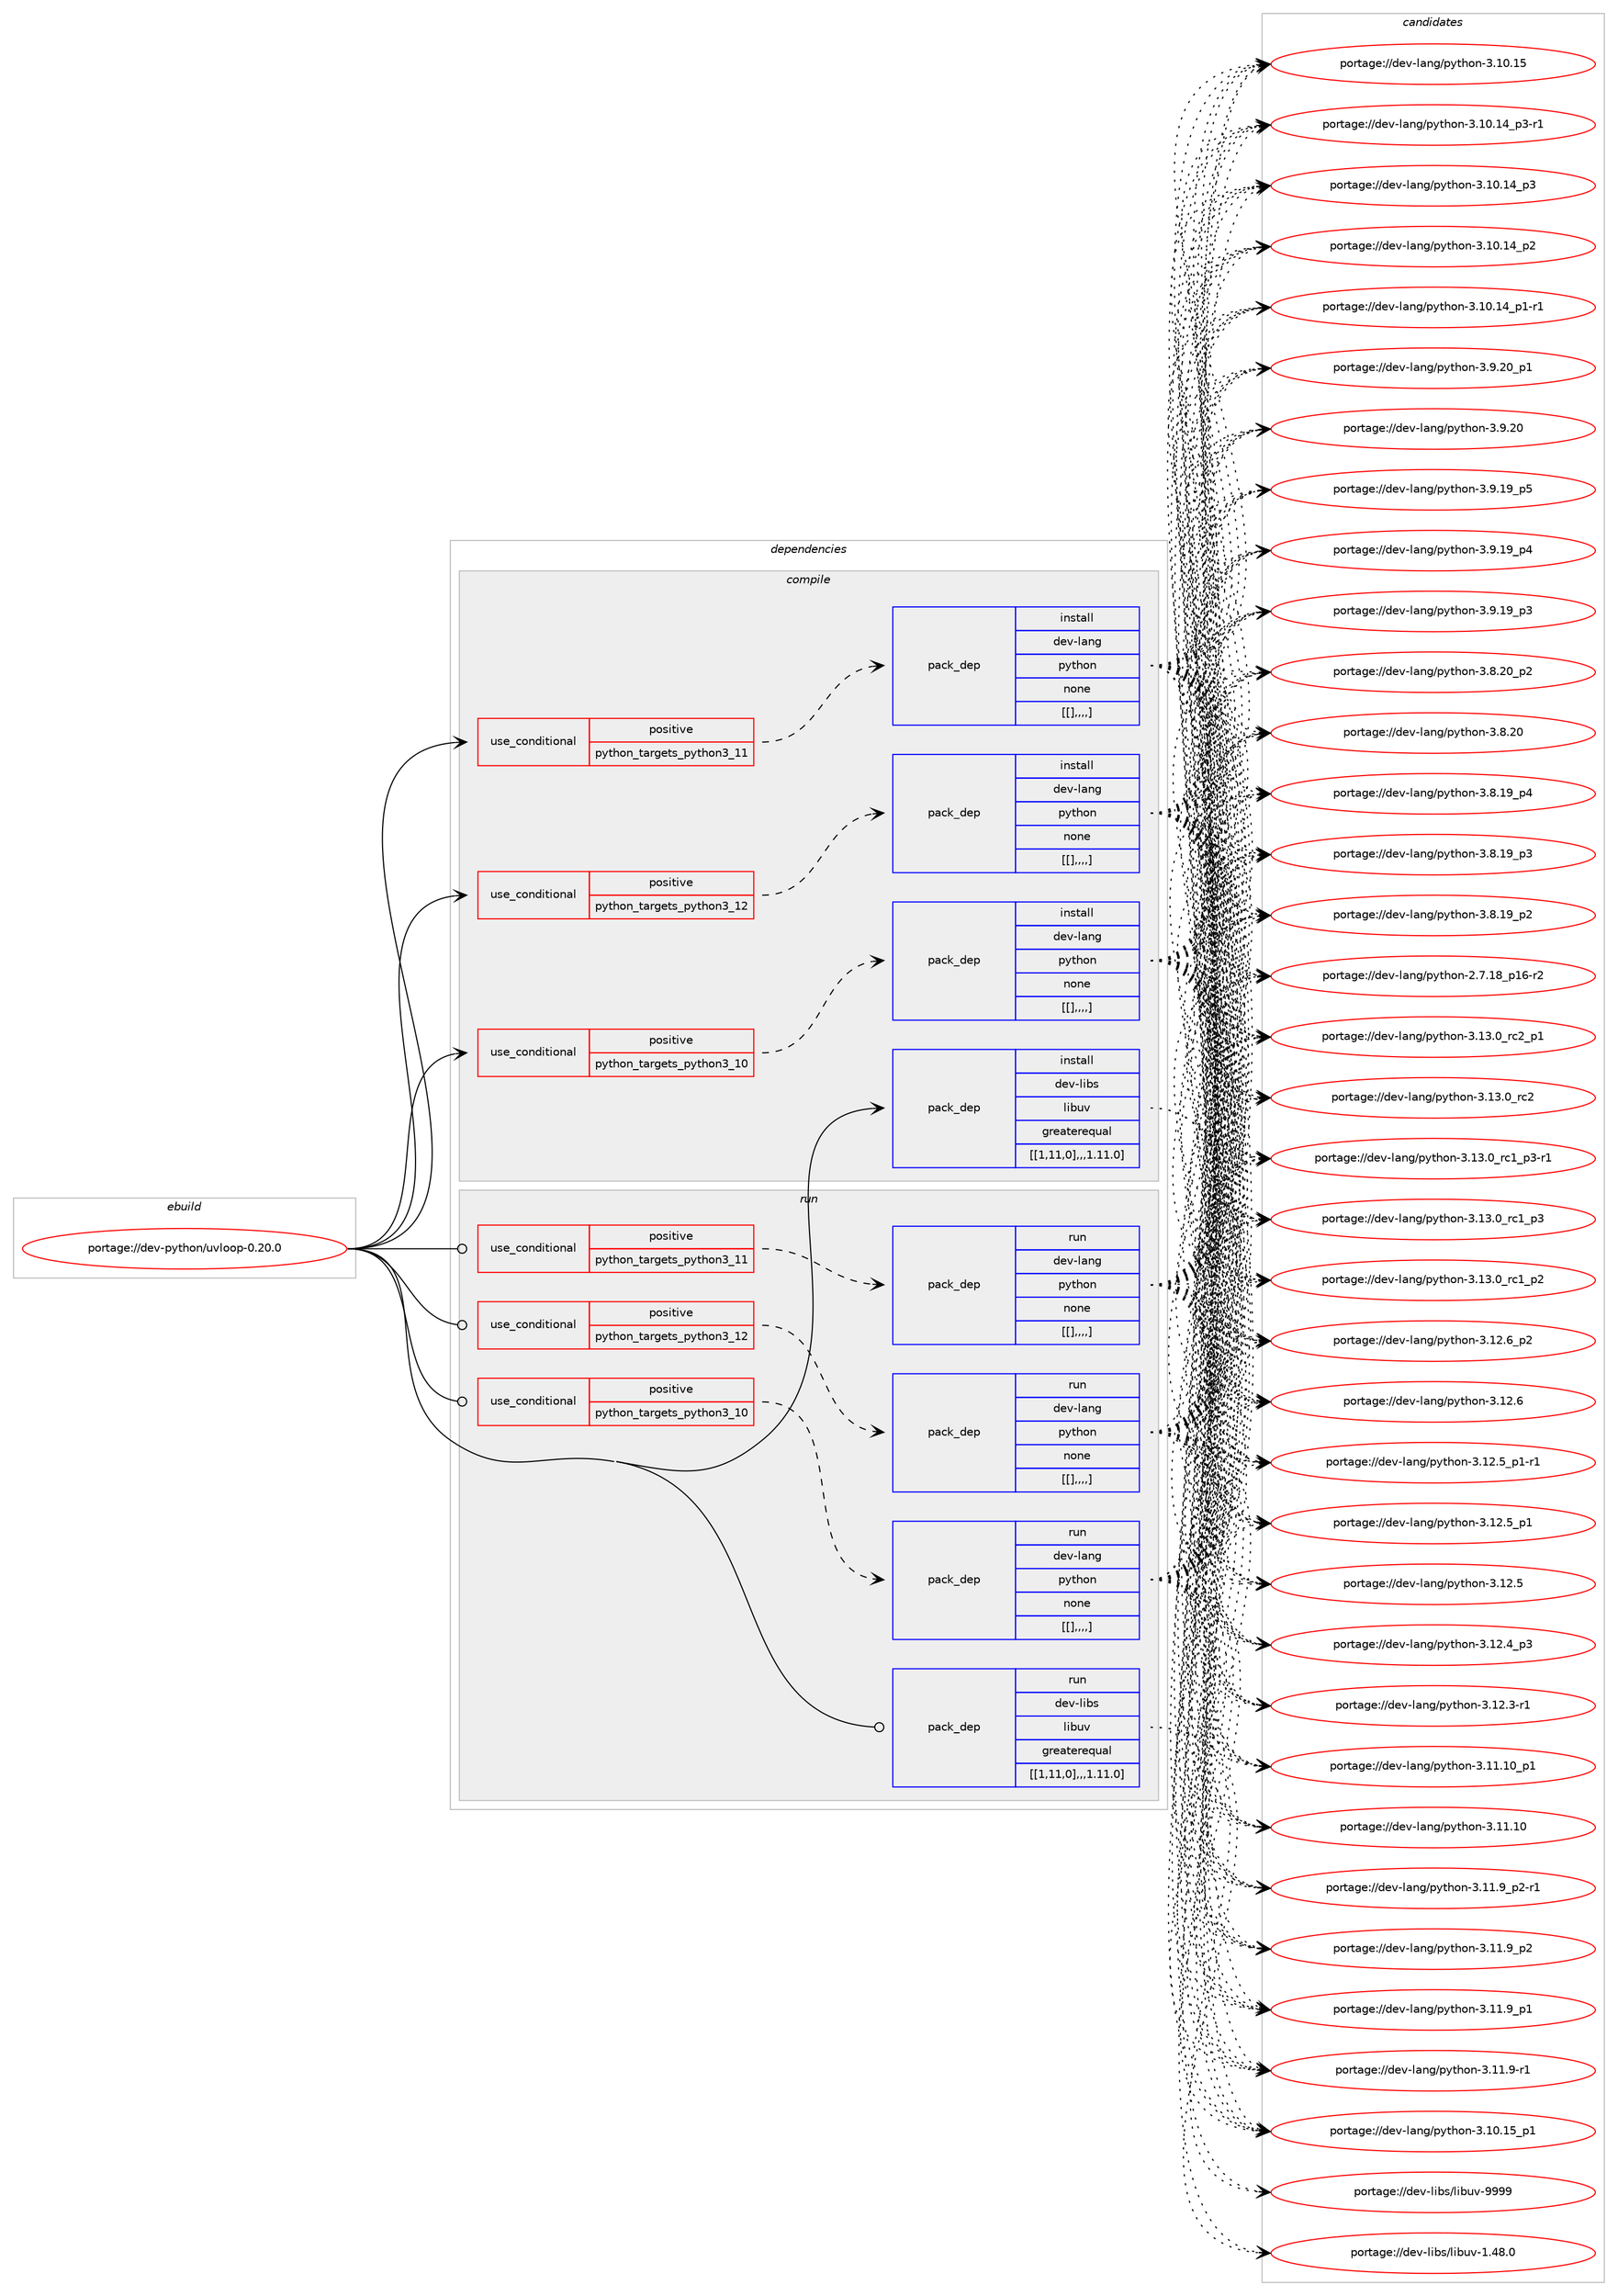 digraph prolog {

# *************
# Graph options
# *************

newrank=true;
concentrate=true;
compound=true;
graph [rankdir=LR,fontname=Helvetica,fontsize=10,ranksep=1.5];#, ranksep=2.5, nodesep=0.2];
edge  [arrowhead=vee];
node  [fontname=Helvetica,fontsize=10];

# **********
# The ebuild
# **********

subgraph cluster_leftcol {
color=gray;
label=<<i>ebuild</i>>;
id [label="portage://dev-python/uvloop-0.20.0", color=red, width=4, href="../dev-python/uvloop-0.20.0.svg"];
}

# ****************
# The dependencies
# ****************

subgraph cluster_midcol {
color=gray;
label=<<i>dependencies</i>>;
subgraph cluster_compile {
fillcolor="#eeeeee";
style=filled;
label=<<i>compile</i>>;
subgraph cond42727 {
dependency170288 [label=<<TABLE BORDER="0" CELLBORDER="1" CELLSPACING="0" CELLPADDING="4"><TR><TD ROWSPAN="3" CELLPADDING="10">use_conditional</TD></TR><TR><TD>positive</TD></TR><TR><TD>python_targets_python3_10</TD></TR></TABLE>>, shape=none, color=red];
subgraph pack126298 {
dependency170289 [label=<<TABLE BORDER="0" CELLBORDER="1" CELLSPACING="0" CELLPADDING="4" WIDTH="220"><TR><TD ROWSPAN="6" CELLPADDING="30">pack_dep</TD></TR><TR><TD WIDTH="110">install</TD></TR><TR><TD>dev-lang</TD></TR><TR><TD>python</TD></TR><TR><TD>none</TD></TR><TR><TD>[[],,,,]</TD></TR></TABLE>>, shape=none, color=blue];
}
dependency170288:e -> dependency170289:w [weight=20,style="dashed",arrowhead="vee"];
}
id:e -> dependency170288:w [weight=20,style="solid",arrowhead="vee"];
subgraph cond42728 {
dependency170290 [label=<<TABLE BORDER="0" CELLBORDER="1" CELLSPACING="0" CELLPADDING="4"><TR><TD ROWSPAN="3" CELLPADDING="10">use_conditional</TD></TR><TR><TD>positive</TD></TR><TR><TD>python_targets_python3_11</TD></TR></TABLE>>, shape=none, color=red];
subgraph pack126299 {
dependency170291 [label=<<TABLE BORDER="0" CELLBORDER="1" CELLSPACING="0" CELLPADDING="4" WIDTH="220"><TR><TD ROWSPAN="6" CELLPADDING="30">pack_dep</TD></TR><TR><TD WIDTH="110">install</TD></TR><TR><TD>dev-lang</TD></TR><TR><TD>python</TD></TR><TR><TD>none</TD></TR><TR><TD>[[],,,,]</TD></TR></TABLE>>, shape=none, color=blue];
}
dependency170290:e -> dependency170291:w [weight=20,style="dashed",arrowhead="vee"];
}
id:e -> dependency170290:w [weight=20,style="solid",arrowhead="vee"];
subgraph cond42729 {
dependency170292 [label=<<TABLE BORDER="0" CELLBORDER="1" CELLSPACING="0" CELLPADDING="4"><TR><TD ROWSPAN="3" CELLPADDING="10">use_conditional</TD></TR><TR><TD>positive</TD></TR><TR><TD>python_targets_python3_12</TD></TR></TABLE>>, shape=none, color=red];
subgraph pack126300 {
dependency170293 [label=<<TABLE BORDER="0" CELLBORDER="1" CELLSPACING="0" CELLPADDING="4" WIDTH="220"><TR><TD ROWSPAN="6" CELLPADDING="30">pack_dep</TD></TR><TR><TD WIDTH="110">install</TD></TR><TR><TD>dev-lang</TD></TR><TR><TD>python</TD></TR><TR><TD>none</TD></TR><TR><TD>[[],,,,]</TD></TR></TABLE>>, shape=none, color=blue];
}
dependency170292:e -> dependency170293:w [weight=20,style="dashed",arrowhead="vee"];
}
id:e -> dependency170292:w [weight=20,style="solid",arrowhead="vee"];
subgraph pack126301 {
dependency170294 [label=<<TABLE BORDER="0" CELLBORDER="1" CELLSPACING="0" CELLPADDING="4" WIDTH="220"><TR><TD ROWSPAN="6" CELLPADDING="30">pack_dep</TD></TR><TR><TD WIDTH="110">install</TD></TR><TR><TD>dev-libs</TD></TR><TR><TD>libuv</TD></TR><TR><TD>greaterequal</TD></TR><TR><TD>[[1,11,0],,,1.11.0]</TD></TR></TABLE>>, shape=none, color=blue];
}
id:e -> dependency170294:w [weight=20,style="solid",arrowhead="vee"];
}
subgraph cluster_compileandrun {
fillcolor="#eeeeee";
style=filled;
label=<<i>compile and run</i>>;
}
subgraph cluster_run {
fillcolor="#eeeeee";
style=filled;
label=<<i>run</i>>;
subgraph cond42730 {
dependency170295 [label=<<TABLE BORDER="0" CELLBORDER="1" CELLSPACING="0" CELLPADDING="4"><TR><TD ROWSPAN="3" CELLPADDING="10">use_conditional</TD></TR><TR><TD>positive</TD></TR><TR><TD>python_targets_python3_10</TD></TR></TABLE>>, shape=none, color=red];
subgraph pack126302 {
dependency170296 [label=<<TABLE BORDER="0" CELLBORDER="1" CELLSPACING="0" CELLPADDING="4" WIDTH="220"><TR><TD ROWSPAN="6" CELLPADDING="30">pack_dep</TD></TR><TR><TD WIDTH="110">run</TD></TR><TR><TD>dev-lang</TD></TR><TR><TD>python</TD></TR><TR><TD>none</TD></TR><TR><TD>[[],,,,]</TD></TR></TABLE>>, shape=none, color=blue];
}
dependency170295:e -> dependency170296:w [weight=20,style="dashed",arrowhead="vee"];
}
id:e -> dependency170295:w [weight=20,style="solid",arrowhead="odot"];
subgraph cond42731 {
dependency170297 [label=<<TABLE BORDER="0" CELLBORDER="1" CELLSPACING="0" CELLPADDING="4"><TR><TD ROWSPAN="3" CELLPADDING="10">use_conditional</TD></TR><TR><TD>positive</TD></TR><TR><TD>python_targets_python3_11</TD></TR></TABLE>>, shape=none, color=red];
subgraph pack126303 {
dependency170298 [label=<<TABLE BORDER="0" CELLBORDER="1" CELLSPACING="0" CELLPADDING="4" WIDTH="220"><TR><TD ROWSPAN="6" CELLPADDING="30">pack_dep</TD></TR><TR><TD WIDTH="110">run</TD></TR><TR><TD>dev-lang</TD></TR><TR><TD>python</TD></TR><TR><TD>none</TD></TR><TR><TD>[[],,,,]</TD></TR></TABLE>>, shape=none, color=blue];
}
dependency170297:e -> dependency170298:w [weight=20,style="dashed",arrowhead="vee"];
}
id:e -> dependency170297:w [weight=20,style="solid",arrowhead="odot"];
subgraph cond42732 {
dependency170299 [label=<<TABLE BORDER="0" CELLBORDER="1" CELLSPACING="0" CELLPADDING="4"><TR><TD ROWSPAN="3" CELLPADDING="10">use_conditional</TD></TR><TR><TD>positive</TD></TR><TR><TD>python_targets_python3_12</TD></TR></TABLE>>, shape=none, color=red];
subgraph pack126304 {
dependency170300 [label=<<TABLE BORDER="0" CELLBORDER="1" CELLSPACING="0" CELLPADDING="4" WIDTH="220"><TR><TD ROWSPAN="6" CELLPADDING="30">pack_dep</TD></TR><TR><TD WIDTH="110">run</TD></TR><TR><TD>dev-lang</TD></TR><TR><TD>python</TD></TR><TR><TD>none</TD></TR><TR><TD>[[],,,,]</TD></TR></TABLE>>, shape=none, color=blue];
}
dependency170299:e -> dependency170300:w [weight=20,style="dashed",arrowhead="vee"];
}
id:e -> dependency170299:w [weight=20,style="solid",arrowhead="odot"];
subgraph pack126305 {
dependency170301 [label=<<TABLE BORDER="0" CELLBORDER="1" CELLSPACING="0" CELLPADDING="4" WIDTH="220"><TR><TD ROWSPAN="6" CELLPADDING="30">pack_dep</TD></TR><TR><TD WIDTH="110">run</TD></TR><TR><TD>dev-libs</TD></TR><TR><TD>libuv</TD></TR><TR><TD>greaterequal</TD></TR><TR><TD>[[1,11,0],,,1.11.0]</TD></TR></TABLE>>, shape=none, color=blue];
}
id:e -> dependency170301:w [weight=20,style="solid",arrowhead="odot"];
}
}

# **************
# The candidates
# **************

subgraph cluster_choices {
rank=same;
color=gray;
label=<<i>candidates</i>>;

subgraph choice126298 {
color=black;
nodesep=1;
choice100101118451089711010347112121116104111110455146495146489511499509511249 [label="portage://dev-lang/python-3.13.0_rc2_p1", color=red, width=4,href="../dev-lang/python-3.13.0_rc2_p1.svg"];
choice10010111845108971101034711212111610411111045514649514648951149950 [label="portage://dev-lang/python-3.13.0_rc2", color=red, width=4,href="../dev-lang/python-3.13.0_rc2.svg"];
choice1001011184510897110103471121211161041111104551464951464895114994995112514511449 [label="portage://dev-lang/python-3.13.0_rc1_p3-r1", color=red, width=4,href="../dev-lang/python-3.13.0_rc1_p3-r1.svg"];
choice100101118451089711010347112121116104111110455146495146489511499499511251 [label="portage://dev-lang/python-3.13.0_rc1_p3", color=red, width=4,href="../dev-lang/python-3.13.0_rc1_p3.svg"];
choice100101118451089711010347112121116104111110455146495146489511499499511250 [label="portage://dev-lang/python-3.13.0_rc1_p2", color=red, width=4,href="../dev-lang/python-3.13.0_rc1_p2.svg"];
choice100101118451089711010347112121116104111110455146495046549511250 [label="portage://dev-lang/python-3.12.6_p2", color=red, width=4,href="../dev-lang/python-3.12.6_p2.svg"];
choice10010111845108971101034711212111610411111045514649504654 [label="portage://dev-lang/python-3.12.6", color=red, width=4,href="../dev-lang/python-3.12.6.svg"];
choice1001011184510897110103471121211161041111104551464950465395112494511449 [label="portage://dev-lang/python-3.12.5_p1-r1", color=red, width=4,href="../dev-lang/python-3.12.5_p1-r1.svg"];
choice100101118451089711010347112121116104111110455146495046539511249 [label="portage://dev-lang/python-3.12.5_p1", color=red, width=4,href="../dev-lang/python-3.12.5_p1.svg"];
choice10010111845108971101034711212111610411111045514649504653 [label="portage://dev-lang/python-3.12.5", color=red, width=4,href="../dev-lang/python-3.12.5.svg"];
choice100101118451089711010347112121116104111110455146495046529511251 [label="portage://dev-lang/python-3.12.4_p3", color=red, width=4,href="../dev-lang/python-3.12.4_p3.svg"];
choice100101118451089711010347112121116104111110455146495046514511449 [label="portage://dev-lang/python-3.12.3-r1", color=red, width=4,href="../dev-lang/python-3.12.3-r1.svg"];
choice10010111845108971101034711212111610411111045514649494649489511249 [label="portage://dev-lang/python-3.11.10_p1", color=red, width=4,href="../dev-lang/python-3.11.10_p1.svg"];
choice1001011184510897110103471121211161041111104551464949464948 [label="portage://dev-lang/python-3.11.10", color=red, width=4,href="../dev-lang/python-3.11.10.svg"];
choice1001011184510897110103471121211161041111104551464949465795112504511449 [label="portage://dev-lang/python-3.11.9_p2-r1", color=red, width=4,href="../dev-lang/python-3.11.9_p2-r1.svg"];
choice100101118451089711010347112121116104111110455146494946579511250 [label="portage://dev-lang/python-3.11.9_p2", color=red, width=4,href="../dev-lang/python-3.11.9_p2.svg"];
choice100101118451089711010347112121116104111110455146494946579511249 [label="portage://dev-lang/python-3.11.9_p1", color=red, width=4,href="../dev-lang/python-3.11.9_p1.svg"];
choice100101118451089711010347112121116104111110455146494946574511449 [label="portage://dev-lang/python-3.11.9-r1", color=red, width=4,href="../dev-lang/python-3.11.9-r1.svg"];
choice10010111845108971101034711212111610411111045514649484649539511249 [label="portage://dev-lang/python-3.10.15_p1", color=red, width=4,href="../dev-lang/python-3.10.15_p1.svg"];
choice1001011184510897110103471121211161041111104551464948464953 [label="portage://dev-lang/python-3.10.15", color=red, width=4,href="../dev-lang/python-3.10.15.svg"];
choice100101118451089711010347112121116104111110455146494846495295112514511449 [label="portage://dev-lang/python-3.10.14_p3-r1", color=red, width=4,href="../dev-lang/python-3.10.14_p3-r1.svg"];
choice10010111845108971101034711212111610411111045514649484649529511251 [label="portage://dev-lang/python-3.10.14_p3", color=red, width=4,href="../dev-lang/python-3.10.14_p3.svg"];
choice10010111845108971101034711212111610411111045514649484649529511250 [label="portage://dev-lang/python-3.10.14_p2", color=red, width=4,href="../dev-lang/python-3.10.14_p2.svg"];
choice100101118451089711010347112121116104111110455146494846495295112494511449 [label="portage://dev-lang/python-3.10.14_p1-r1", color=red, width=4,href="../dev-lang/python-3.10.14_p1-r1.svg"];
choice100101118451089711010347112121116104111110455146574650489511249 [label="portage://dev-lang/python-3.9.20_p1", color=red, width=4,href="../dev-lang/python-3.9.20_p1.svg"];
choice10010111845108971101034711212111610411111045514657465048 [label="portage://dev-lang/python-3.9.20", color=red, width=4,href="../dev-lang/python-3.9.20.svg"];
choice100101118451089711010347112121116104111110455146574649579511253 [label="portage://dev-lang/python-3.9.19_p5", color=red, width=4,href="../dev-lang/python-3.9.19_p5.svg"];
choice100101118451089711010347112121116104111110455146574649579511252 [label="portage://dev-lang/python-3.9.19_p4", color=red, width=4,href="../dev-lang/python-3.9.19_p4.svg"];
choice100101118451089711010347112121116104111110455146574649579511251 [label="portage://dev-lang/python-3.9.19_p3", color=red, width=4,href="../dev-lang/python-3.9.19_p3.svg"];
choice100101118451089711010347112121116104111110455146564650489511250 [label="portage://dev-lang/python-3.8.20_p2", color=red, width=4,href="../dev-lang/python-3.8.20_p2.svg"];
choice10010111845108971101034711212111610411111045514656465048 [label="portage://dev-lang/python-3.8.20", color=red, width=4,href="../dev-lang/python-3.8.20.svg"];
choice100101118451089711010347112121116104111110455146564649579511252 [label="portage://dev-lang/python-3.8.19_p4", color=red, width=4,href="../dev-lang/python-3.8.19_p4.svg"];
choice100101118451089711010347112121116104111110455146564649579511251 [label="portage://dev-lang/python-3.8.19_p3", color=red, width=4,href="../dev-lang/python-3.8.19_p3.svg"];
choice100101118451089711010347112121116104111110455146564649579511250 [label="portage://dev-lang/python-3.8.19_p2", color=red, width=4,href="../dev-lang/python-3.8.19_p2.svg"];
choice100101118451089711010347112121116104111110455046554649569511249544511450 [label="portage://dev-lang/python-2.7.18_p16-r2", color=red, width=4,href="../dev-lang/python-2.7.18_p16-r2.svg"];
dependency170289:e -> choice100101118451089711010347112121116104111110455146495146489511499509511249:w [style=dotted,weight="100"];
dependency170289:e -> choice10010111845108971101034711212111610411111045514649514648951149950:w [style=dotted,weight="100"];
dependency170289:e -> choice1001011184510897110103471121211161041111104551464951464895114994995112514511449:w [style=dotted,weight="100"];
dependency170289:e -> choice100101118451089711010347112121116104111110455146495146489511499499511251:w [style=dotted,weight="100"];
dependency170289:e -> choice100101118451089711010347112121116104111110455146495146489511499499511250:w [style=dotted,weight="100"];
dependency170289:e -> choice100101118451089711010347112121116104111110455146495046549511250:w [style=dotted,weight="100"];
dependency170289:e -> choice10010111845108971101034711212111610411111045514649504654:w [style=dotted,weight="100"];
dependency170289:e -> choice1001011184510897110103471121211161041111104551464950465395112494511449:w [style=dotted,weight="100"];
dependency170289:e -> choice100101118451089711010347112121116104111110455146495046539511249:w [style=dotted,weight="100"];
dependency170289:e -> choice10010111845108971101034711212111610411111045514649504653:w [style=dotted,weight="100"];
dependency170289:e -> choice100101118451089711010347112121116104111110455146495046529511251:w [style=dotted,weight="100"];
dependency170289:e -> choice100101118451089711010347112121116104111110455146495046514511449:w [style=dotted,weight="100"];
dependency170289:e -> choice10010111845108971101034711212111610411111045514649494649489511249:w [style=dotted,weight="100"];
dependency170289:e -> choice1001011184510897110103471121211161041111104551464949464948:w [style=dotted,weight="100"];
dependency170289:e -> choice1001011184510897110103471121211161041111104551464949465795112504511449:w [style=dotted,weight="100"];
dependency170289:e -> choice100101118451089711010347112121116104111110455146494946579511250:w [style=dotted,weight="100"];
dependency170289:e -> choice100101118451089711010347112121116104111110455146494946579511249:w [style=dotted,weight="100"];
dependency170289:e -> choice100101118451089711010347112121116104111110455146494946574511449:w [style=dotted,weight="100"];
dependency170289:e -> choice10010111845108971101034711212111610411111045514649484649539511249:w [style=dotted,weight="100"];
dependency170289:e -> choice1001011184510897110103471121211161041111104551464948464953:w [style=dotted,weight="100"];
dependency170289:e -> choice100101118451089711010347112121116104111110455146494846495295112514511449:w [style=dotted,weight="100"];
dependency170289:e -> choice10010111845108971101034711212111610411111045514649484649529511251:w [style=dotted,weight="100"];
dependency170289:e -> choice10010111845108971101034711212111610411111045514649484649529511250:w [style=dotted,weight="100"];
dependency170289:e -> choice100101118451089711010347112121116104111110455146494846495295112494511449:w [style=dotted,weight="100"];
dependency170289:e -> choice100101118451089711010347112121116104111110455146574650489511249:w [style=dotted,weight="100"];
dependency170289:e -> choice10010111845108971101034711212111610411111045514657465048:w [style=dotted,weight="100"];
dependency170289:e -> choice100101118451089711010347112121116104111110455146574649579511253:w [style=dotted,weight="100"];
dependency170289:e -> choice100101118451089711010347112121116104111110455146574649579511252:w [style=dotted,weight="100"];
dependency170289:e -> choice100101118451089711010347112121116104111110455146574649579511251:w [style=dotted,weight="100"];
dependency170289:e -> choice100101118451089711010347112121116104111110455146564650489511250:w [style=dotted,weight="100"];
dependency170289:e -> choice10010111845108971101034711212111610411111045514656465048:w [style=dotted,weight="100"];
dependency170289:e -> choice100101118451089711010347112121116104111110455146564649579511252:w [style=dotted,weight="100"];
dependency170289:e -> choice100101118451089711010347112121116104111110455146564649579511251:w [style=dotted,weight="100"];
dependency170289:e -> choice100101118451089711010347112121116104111110455146564649579511250:w [style=dotted,weight="100"];
dependency170289:e -> choice100101118451089711010347112121116104111110455046554649569511249544511450:w [style=dotted,weight="100"];
}
subgraph choice126299 {
color=black;
nodesep=1;
choice100101118451089711010347112121116104111110455146495146489511499509511249 [label="portage://dev-lang/python-3.13.0_rc2_p1", color=red, width=4,href="../dev-lang/python-3.13.0_rc2_p1.svg"];
choice10010111845108971101034711212111610411111045514649514648951149950 [label="portage://dev-lang/python-3.13.0_rc2", color=red, width=4,href="../dev-lang/python-3.13.0_rc2.svg"];
choice1001011184510897110103471121211161041111104551464951464895114994995112514511449 [label="portage://dev-lang/python-3.13.0_rc1_p3-r1", color=red, width=4,href="../dev-lang/python-3.13.0_rc1_p3-r1.svg"];
choice100101118451089711010347112121116104111110455146495146489511499499511251 [label="portage://dev-lang/python-3.13.0_rc1_p3", color=red, width=4,href="../dev-lang/python-3.13.0_rc1_p3.svg"];
choice100101118451089711010347112121116104111110455146495146489511499499511250 [label="portage://dev-lang/python-3.13.0_rc1_p2", color=red, width=4,href="../dev-lang/python-3.13.0_rc1_p2.svg"];
choice100101118451089711010347112121116104111110455146495046549511250 [label="portage://dev-lang/python-3.12.6_p2", color=red, width=4,href="../dev-lang/python-3.12.6_p2.svg"];
choice10010111845108971101034711212111610411111045514649504654 [label="portage://dev-lang/python-3.12.6", color=red, width=4,href="../dev-lang/python-3.12.6.svg"];
choice1001011184510897110103471121211161041111104551464950465395112494511449 [label="portage://dev-lang/python-3.12.5_p1-r1", color=red, width=4,href="../dev-lang/python-3.12.5_p1-r1.svg"];
choice100101118451089711010347112121116104111110455146495046539511249 [label="portage://dev-lang/python-3.12.5_p1", color=red, width=4,href="../dev-lang/python-3.12.5_p1.svg"];
choice10010111845108971101034711212111610411111045514649504653 [label="portage://dev-lang/python-3.12.5", color=red, width=4,href="../dev-lang/python-3.12.5.svg"];
choice100101118451089711010347112121116104111110455146495046529511251 [label="portage://dev-lang/python-3.12.4_p3", color=red, width=4,href="../dev-lang/python-3.12.4_p3.svg"];
choice100101118451089711010347112121116104111110455146495046514511449 [label="portage://dev-lang/python-3.12.3-r1", color=red, width=4,href="../dev-lang/python-3.12.3-r1.svg"];
choice10010111845108971101034711212111610411111045514649494649489511249 [label="portage://dev-lang/python-3.11.10_p1", color=red, width=4,href="../dev-lang/python-3.11.10_p1.svg"];
choice1001011184510897110103471121211161041111104551464949464948 [label="portage://dev-lang/python-3.11.10", color=red, width=4,href="../dev-lang/python-3.11.10.svg"];
choice1001011184510897110103471121211161041111104551464949465795112504511449 [label="portage://dev-lang/python-3.11.9_p2-r1", color=red, width=4,href="../dev-lang/python-3.11.9_p2-r1.svg"];
choice100101118451089711010347112121116104111110455146494946579511250 [label="portage://dev-lang/python-3.11.9_p2", color=red, width=4,href="../dev-lang/python-3.11.9_p2.svg"];
choice100101118451089711010347112121116104111110455146494946579511249 [label="portage://dev-lang/python-3.11.9_p1", color=red, width=4,href="../dev-lang/python-3.11.9_p1.svg"];
choice100101118451089711010347112121116104111110455146494946574511449 [label="portage://dev-lang/python-3.11.9-r1", color=red, width=4,href="../dev-lang/python-3.11.9-r1.svg"];
choice10010111845108971101034711212111610411111045514649484649539511249 [label="portage://dev-lang/python-3.10.15_p1", color=red, width=4,href="../dev-lang/python-3.10.15_p1.svg"];
choice1001011184510897110103471121211161041111104551464948464953 [label="portage://dev-lang/python-3.10.15", color=red, width=4,href="../dev-lang/python-3.10.15.svg"];
choice100101118451089711010347112121116104111110455146494846495295112514511449 [label="portage://dev-lang/python-3.10.14_p3-r1", color=red, width=4,href="../dev-lang/python-3.10.14_p3-r1.svg"];
choice10010111845108971101034711212111610411111045514649484649529511251 [label="portage://dev-lang/python-3.10.14_p3", color=red, width=4,href="../dev-lang/python-3.10.14_p3.svg"];
choice10010111845108971101034711212111610411111045514649484649529511250 [label="portage://dev-lang/python-3.10.14_p2", color=red, width=4,href="../dev-lang/python-3.10.14_p2.svg"];
choice100101118451089711010347112121116104111110455146494846495295112494511449 [label="portage://dev-lang/python-3.10.14_p1-r1", color=red, width=4,href="../dev-lang/python-3.10.14_p1-r1.svg"];
choice100101118451089711010347112121116104111110455146574650489511249 [label="portage://dev-lang/python-3.9.20_p1", color=red, width=4,href="../dev-lang/python-3.9.20_p1.svg"];
choice10010111845108971101034711212111610411111045514657465048 [label="portage://dev-lang/python-3.9.20", color=red, width=4,href="../dev-lang/python-3.9.20.svg"];
choice100101118451089711010347112121116104111110455146574649579511253 [label="portage://dev-lang/python-3.9.19_p5", color=red, width=4,href="../dev-lang/python-3.9.19_p5.svg"];
choice100101118451089711010347112121116104111110455146574649579511252 [label="portage://dev-lang/python-3.9.19_p4", color=red, width=4,href="../dev-lang/python-3.9.19_p4.svg"];
choice100101118451089711010347112121116104111110455146574649579511251 [label="portage://dev-lang/python-3.9.19_p3", color=red, width=4,href="../dev-lang/python-3.9.19_p3.svg"];
choice100101118451089711010347112121116104111110455146564650489511250 [label="portage://dev-lang/python-3.8.20_p2", color=red, width=4,href="../dev-lang/python-3.8.20_p2.svg"];
choice10010111845108971101034711212111610411111045514656465048 [label="portage://dev-lang/python-3.8.20", color=red, width=4,href="../dev-lang/python-3.8.20.svg"];
choice100101118451089711010347112121116104111110455146564649579511252 [label="portage://dev-lang/python-3.8.19_p4", color=red, width=4,href="../dev-lang/python-3.8.19_p4.svg"];
choice100101118451089711010347112121116104111110455146564649579511251 [label="portage://dev-lang/python-3.8.19_p3", color=red, width=4,href="../dev-lang/python-3.8.19_p3.svg"];
choice100101118451089711010347112121116104111110455146564649579511250 [label="portage://dev-lang/python-3.8.19_p2", color=red, width=4,href="../dev-lang/python-3.8.19_p2.svg"];
choice100101118451089711010347112121116104111110455046554649569511249544511450 [label="portage://dev-lang/python-2.7.18_p16-r2", color=red, width=4,href="../dev-lang/python-2.7.18_p16-r2.svg"];
dependency170291:e -> choice100101118451089711010347112121116104111110455146495146489511499509511249:w [style=dotted,weight="100"];
dependency170291:e -> choice10010111845108971101034711212111610411111045514649514648951149950:w [style=dotted,weight="100"];
dependency170291:e -> choice1001011184510897110103471121211161041111104551464951464895114994995112514511449:w [style=dotted,weight="100"];
dependency170291:e -> choice100101118451089711010347112121116104111110455146495146489511499499511251:w [style=dotted,weight="100"];
dependency170291:e -> choice100101118451089711010347112121116104111110455146495146489511499499511250:w [style=dotted,weight="100"];
dependency170291:e -> choice100101118451089711010347112121116104111110455146495046549511250:w [style=dotted,weight="100"];
dependency170291:e -> choice10010111845108971101034711212111610411111045514649504654:w [style=dotted,weight="100"];
dependency170291:e -> choice1001011184510897110103471121211161041111104551464950465395112494511449:w [style=dotted,weight="100"];
dependency170291:e -> choice100101118451089711010347112121116104111110455146495046539511249:w [style=dotted,weight="100"];
dependency170291:e -> choice10010111845108971101034711212111610411111045514649504653:w [style=dotted,weight="100"];
dependency170291:e -> choice100101118451089711010347112121116104111110455146495046529511251:w [style=dotted,weight="100"];
dependency170291:e -> choice100101118451089711010347112121116104111110455146495046514511449:w [style=dotted,weight="100"];
dependency170291:e -> choice10010111845108971101034711212111610411111045514649494649489511249:w [style=dotted,weight="100"];
dependency170291:e -> choice1001011184510897110103471121211161041111104551464949464948:w [style=dotted,weight="100"];
dependency170291:e -> choice1001011184510897110103471121211161041111104551464949465795112504511449:w [style=dotted,weight="100"];
dependency170291:e -> choice100101118451089711010347112121116104111110455146494946579511250:w [style=dotted,weight="100"];
dependency170291:e -> choice100101118451089711010347112121116104111110455146494946579511249:w [style=dotted,weight="100"];
dependency170291:e -> choice100101118451089711010347112121116104111110455146494946574511449:w [style=dotted,weight="100"];
dependency170291:e -> choice10010111845108971101034711212111610411111045514649484649539511249:w [style=dotted,weight="100"];
dependency170291:e -> choice1001011184510897110103471121211161041111104551464948464953:w [style=dotted,weight="100"];
dependency170291:e -> choice100101118451089711010347112121116104111110455146494846495295112514511449:w [style=dotted,weight="100"];
dependency170291:e -> choice10010111845108971101034711212111610411111045514649484649529511251:w [style=dotted,weight="100"];
dependency170291:e -> choice10010111845108971101034711212111610411111045514649484649529511250:w [style=dotted,weight="100"];
dependency170291:e -> choice100101118451089711010347112121116104111110455146494846495295112494511449:w [style=dotted,weight="100"];
dependency170291:e -> choice100101118451089711010347112121116104111110455146574650489511249:w [style=dotted,weight="100"];
dependency170291:e -> choice10010111845108971101034711212111610411111045514657465048:w [style=dotted,weight="100"];
dependency170291:e -> choice100101118451089711010347112121116104111110455146574649579511253:w [style=dotted,weight="100"];
dependency170291:e -> choice100101118451089711010347112121116104111110455146574649579511252:w [style=dotted,weight="100"];
dependency170291:e -> choice100101118451089711010347112121116104111110455146574649579511251:w [style=dotted,weight="100"];
dependency170291:e -> choice100101118451089711010347112121116104111110455146564650489511250:w [style=dotted,weight="100"];
dependency170291:e -> choice10010111845108971101034711212111610411111045514656465048:w [style=dotted,weight="100"];
dependency170291:e -> choice100101118451089711010347112121116104111110455146564649579511252:w [style=dotted,weight="100"];
dependency170291:e -> choice100101118451089711010347112121116104111110455146564649579511251:w [style=dotted,weight="100"];
dependency170291:e -> choice100101118451089711010347112121116104111110455146564649579511250:w [style=dotted,weight="100"];
dependency170291:e -> choice100101118451089711010347112121116104111110455046554649569511249544511450:w [style=dotted,weight="100"];
}
subgraph choice126300 {
color=black;
nodesep=1;
choice100101118451089711010347112121116104111110455146495146489511499509511249 [label="portage://dev-lang/python-3.13.0_rc2_p1", color=red, width=4,href="../dev-lang/python-3.13.0_rc2_p1.svg"];
choice10010111845108971101034711212111610411111045514649514648951149950 [label="portage://dev-lang/python-3.13.0_rc2", color=red, width=4,href="../dev-lang/python-3.13.0_rc2.svg"];
choice1001011184510897110103471121211161041111104551464951464895114994995112514511449 [label="portage://dev-lang/python-3.13.0_rc1_p3-r1", color=red, width=4,href="../dev-lang/python-3.13.0_rc1_p3-r1.svg"];
choice100101118451089711010347112121116104111110455146495146489511499499511251 [label="portage://dev-lang/python-3.13.0_rc1_p3", color=red, width=4,href="../dev-lang/python-3.13.0_rc1_p3.svg"];
choice100101118451089711010347112121116104111110455146495146489511499499511250 [label="portage://dev-lang/python-3.13.0_rc1_p2", color=red, width=4,href="../dev-lang/python-3.13.0_rc1_p2.svg"];
choice100101118451089711010347112121116104111110455146495046549511250 [label="portage://dev-lang/python-3.12.6_p2", color=red, width=4,href="../dev-lang/python-3.12.6_p2.svg"];
choice10010111845108971101034711212111610411111045514649504654 [label="portage://dev-lang/python-3.12.6", color=red, width=4,href="../dev-lang/python-3.12.6.svg"];
choice1001011184510897110103471121211161041111104551464950465395112494511449 [label="portage://dev-lang/python-3.12.5_p1-r1", color=red, width=4,href="../dev-lang/python-3.12.5_p1-r1.svg"];
choice100101118451089711010347112121116104111110455146495046539511249 [label="portage://dev-lang/python-3.12.5_p1", color=red, width=4,href="../dev-lang/python-3.12.5_p1.svg"];
choice10010111845108971101034711212111610411111045514649504653 [label="portage://dev-lang/python-3.12.5", color=red, width=4,href="../dev-lang/python-3.12.5.svg"];
choice100101118451089711010347112121116104111110455146495046529511251 [label="portage://dev-lang/python-3.12.4_p3", color=red, width=4,href="../dev-lang/python-3.12.4_p3.svg"];
choice100101118451089711010347112121116104111110455146495046514511449 [label="portage://dev-lang/python-3.12.3-r1", color=red, width=4,href="../dev-lang/python-3.12.3-r1.svg"];
choice10010111845108971101034711212111610411111045514649494649489511249 [label="portage://dev-lang/python-3.11.10_p1", color=red, width=4,href="../dev-lang/python-3.11.10_p1.svg"];
choice1001011184510897110103471121211161041111104551464949464948 [label="portage://dev-lang/python-3.11.10", color=red, width=4,href="../dev-lang/python-3.11.10.svg"];
choice1001011184510897110103471121211161041111104551464949465795112504511449 [label="portage://dev-lang/python-3.11.9_p2-r1", color=red, width=4,href="../dev-lang/python-3.11.9_p2-r1.svg"];
choice100101118451089711010347112121116104111110455146494946579511250 [label="portage://dev-lang/python-3.11.9_p2", color=red, width=4,href="../dev-lang/python-3.11.9_p2.svg"];
choice100101118451089711010347112121116104111110455146494946579511249 [label="portage://dev-lang/python-3.11.9_p1", color=red, width=4,href="../dev-lang/python-3.11.9_p1.svg"];
choice100101118451089711010347112121116104111110455146494946574511449 [label="portage://dev-lang/python-3.11.9-r1", color=red, width=4,href="../dev-lang/python-3.11.9-r1.svg"];
choice10010111845108971101034711212111610411111045514649484649539511249 [label="portage://dev-lang/python-3.10.15_p1", color=red, width=4,href="../dev-lang/python-3.10.15_p1.svg"];
choice1001011184510897110103471121211161041111104551464948464953 [label="portage://dev-lang/python-3.10.15", color=red, width=4,href="../dev-lang/python-3.10.15.svg"];
choice100101118451089711010347112121116104111110455146494846495295112514511449 [label="portage://dev-lang/python-3.10.14_p3-r1", color=red, width=4,href="../dev-lang/python-3.10.14_p3-r1.svg"];
choice10010111845108971101034711212111610411111045514649484649529511251 [label="portage://dev-lang/python-3.10.14_p3", color=red, width=4,href="../dev-lang/python-3.10.14_p3.svg"];
choice10010111845108971101034711212111610411111045514649484649529511250 [label="portage://dev-lang/python-3.10.14_p2", color=red, width=4,href="../dev-lang/python-3.10.14_p2.svg"];
choice100101118451089711010347112121116104111110455146494846495295112494511449 [label="portage://dev-lang/python-3.10.14_p1-r1", color=red, width=4,href="../dev-lang/python-3.10.14_p1-r1.svg"];
choice100101118451089711010347112121116104111110455146574650489511249 [label="portage://dev-lang/python-3.9.20_p1", color=red, width=4,href="../dev-lang/python-3.9.20_p1.svg"];
choice10010111845108971101034711212111610411111045514657465048 [label="portage://dev-lang/python-3.9.20", color=red, width=4,href="../dev-lang/python-3.9.20.svg"];
choice100101118451089711010347112121116104111110455146574649579511253 [label="portage://dev-lang/python-3.9.19_p5", color=red, width=4,href="../dev-lang/python-3.9.19_p5.svg"];
choice100101118451089711010347112121116104111110455146574649579511252 [label="portage://dev-lang/python-3.9.19_p4", color=red, width=4,href="../dev-lang/python-3.9.19_p4.svg"];
choice100101118451089711010347112121116104111110455146574649579511251 [label="portage://dev-lang/python-3.9.19_p3", color=red, width=4,href="../dev-lang/python-3.9.19_p3.svg"];
choice100101118451089711010347112121116104111110455146564650489511250 [label="portage://dev-lang/python-3.8.20_p2", color=red, width=4,href="../dev-lang/python-3.8.20_p2.svg"];
choice10010111845108971101034711212111610411111045514656465048 [label="portage://dev-lang/python-3.8.20", color=red, width=4,href="../dev-lang/python-3.8.20.svg"];
choice100101118451089711010347112121116104111110455146564649579511252 [label="portage://dev-lang/python-3.8.19_p4", color=red, width=4,href="../dev-lang/python-3.8.19_p4.svg"];
choice100101118451089711010347112121116104111110455146564649579511251 [label="portage://dev-lang/python-3.8.19_p3", color=red, width=4,href="../dev-lang/python-3.8.19_p3.svg"];
choice100101118451089711010347112121116104111110455146564649579511250 [label="portage://dev-lang/python-3.8.19_p2", color=red, width=4,href="../dev-lang/python-3.8.19_p2.svg"];
choice100101118451089711010347112121116104111110455046554649569511249544511450 [label="portage://dev-lang/python-2.7.18_p16-r2", color=red, width=4,href="../dev-lang/python-2.7.18_p16-r2.svg"];
dependency170293:e -> choice100101118451089711010347112121116104111110455146495146489511499509511249:w [style=dotted,weight="100"];
dependency170293:e -> choice10010111845108971101034711212111610411111045514649514648951149950:w [style=dotted,weight="100"];
dependency170293:e -> choice1001011184510897110103471121211161041111104551464951464895114994995112514511449:w [style=dotted,weight="100"];
dependency170293:e -> choice100101118451089711010347112121116104111110455146495146489511499499511251:w [style=dotted,weight="100"];
dependency170293:e -> choice100101118451089711010347112121116104111110455146495146489511499499511250:w [style=dotted,weight="100"];
dependency170293:e -> choice100101118451089711010347112121116104111110455146495046549511250:w [style=dotted,weight="100"];
dependency170293:e -> choice10010111845108971101034711212111610411111045514649504654:w [style=dotted,weight="100"];
dependency170293:e -> choice1001011184510897110103471121211161041111104551464950465395112494511449:w [style=dotted,weight="100"];
dependency170293:e -> choice100101118451089711010347112121116104111110455146495046539511249:w [style=dotted,weight="100"];
dependency170293:e -> choice10010111845108971101034711212111610411111045514649504653:w [style=dotted,weight="100"];
dependency170293:e -> choice100101118451089711010347112121116104111110455146495046529511251:w [style=dotted,weight="100"];
dependency170293:e -> choice100101118451089711010347112121116104111110455146495046514511449:w [style=dotted,weight="100"];
dependency170293:e -> choice10010111845108971101034711212111610411111045514649494649489511249:w [style=dotted,weight="100"];
dependency170293:e -> choice1001011184510897110103471121211161041111104551464949464948:w [style=dotted,weight="100"];
dependency170293:e -> choice1001011184510897110103471121211161041111104551464949465795112504511449:w [style=dotted,weight="100"];
dependency170293:e -> choice100101118451089711010347112121116104111110455146494946579511250:w [style=dotted,weight="100"];
dependency170293:e -> choice100101118451089711010347112121116104111110455146494946579511249:w [style=dotted,weight="100"];
dependency170293:e -> choice100101118451089711010347112121116104111110455146494946574511449:w [style=dotted,weight="100"];
dependency170293:e -> choice10010111845108971101034711212111610411111045514649484649539511249:w [style=dotted,weight="100"];
dependency170293:e -> choice1001011184510897110103471121211161041111104551464948464953:w [style=dotted,weight="100"];
dependency170293:e -> choice100101118451089711010347112121116104111110455146494846495295112514511449:w [style=dotted,weight="100"];
dependency170293:e -> choice10010111845108971101034711212111610411111045514649484649529511251:w [style=dotted,weight="100"];
dependency170293:e -> choice10010111845108971101034711212111610411111045514649484649529511250:w [style=dotted,weight="100"];
dependency170293:e -> choice100101118451089711010347112121116104111110455146494846495295112494511449:w [style=dotted,weight="100"];
dependency170293:e -> choice100101118451089711010347112121116104111110455146574650489511249:w [style=dotted,weight="100"];
dependency170293:e -> choice10010111845108971101034711212111610411111045514657465048:w [style=dotted,weight="100"];
dependency170293:e -> choice100101118451089711010347112121116104111110455146574649579511253:w [style=dotted,weight="100"];
dependency170293:e -> choice100101118451089711010347112121116104111110455146574649579511252:w [style=dotted,weight="100"];
dependency170293:e -> choice100101118451089711010347112121116104111110455146574649579511251:w [style=dotted,weight="100"];
dependency170293:e -> choice100101118451089711010347112121116104111110455146564650489511250:w [style=dotted,weight="100"];
dependency170293:e -> choice10010111845108971101034711212111610411111045514656465048:w [style=dotted,weight="100"];
dependency170293:e -> choice100101118451089711010347112121116104111110455146564649579511252:w [style=dotted,weight="100"];
dependency170293:e -> choice100101118451089711010347112121116104111110455146564649579511251:w [style=dotted,weight="100"];
dependency170293:e -> choice100101118451089711010347112121116104111110455146564649579511250:w [style=dotted,weight="100"];
dependency170293:e -> choice100101118451089711010347112121116104111110455046554649569511249544511450:w [style=dotted,weight="100"];
}
subgraph choice126301 {
color=black;
nodesep=1;
choice100101118451081059811547108105981171184557575757 [label="portage://dev-libs/libuv-9999", color=red, width=4,href="../dev-libs/libuv-9999.svg"];
choice1001011184510810598115471081059811711845494652564648 [label="portage://dev-libs/libuv-1.48.0", color=red, width=4,href="../dev-libs/libuv-1.48.0.svg"];
dependency170294:e -> choice100101118451081059811547108105981171184557575757:w [style=dotted,weight="100"];
dependency170294:e -> choice1001011184510810598115471081059811711845494652564648:w [style=dotted,weight="100"];
}
subgraph choice126302 {
color=black;
nodesep=1;
choice100101118451089711010347112121116104111110455146495146489511499509511249 [label="portage://dev-lang/python-3.13.0_rc2_p1", color=red, width=4,href="../dev-lang/python-3.13.0_rc2_p1.svg"];
choice10010111845108971101034711212111610411111045514649514648951149950 [label="portage://dev-lang/python-3.13.0_rc2", color=red, width=4,href="../dev-lang/python-3.13.0_rc2.svg"];
choice1001011184510897110103471121211161041111104551464951464895114994995112514511449 [label="portage://dev-lang/python-3.13.0_rc1_p3-r1", color=red, width=4,href="../dev-lang/python-3.13.0_rc1_p3-r1.svg"];
choice100101118451089711010347112121116104111110455146495146489511499499511251 [label="portage://dev-lang/python-3.13.0_rc1_p3", color=red, width=4,href="../dev-lang/python-3.13.0_rc1_p3.svg"];
choice100101118451089711010347112121116104111110455146495146489511499499511250 [label="portage://dev-lang/python-3.13.0_rc1_p2", color=red, width=4,href="../dev-lang/python-3.13.0_rc1_p2.svg"];
choice100101118451089711010347112121116104111110455146495046549511250 [label="portage://dev-lang/python-3.12.6_p2", color=red, width=4,href="../dev-lang/python-3.12.6_p2.svg"];
choice10010111845108971101034711212111610411111045514649504654 [label="portage://dev-lang/python-3.12.6", color=red, width=4,href="../dev-lang/python-3.12.6.svg"];
choice1001011184510897110103471121211161041111104551464950465395112494511449 [label="portage://dev-lang/python-3.12.5_p1-r1", color=red, width=4,href="../dev-lang/python-3.12.5_p1-r1.svg"];
choice100101118451089711010347112121116104111110455146495046539511249 [label="portage://dev-lang/python-3.12.5_p1", color=red, width=4,href="../dev-lang/python-3.12.5_p1.svg"];
choice10010111845108971101034711212111610411111045514649504653 [label="portage://dev-lang/python-3.12.5", color=red, width=4,href="../dev-lang/python-3.12.5.svg"];
choice100101118451089711010347112121116104111110455146495046529511251 [label="portage://dev-lang/python-3.12.4_p3", color=red, width=4,href="../dev-lang/python-3.12.4_p3.svg"];
choice100101118451089711010347112121116104111110455146495046514511449 [label="portage://dev-lang/python-3.12.3-r1", color=red, width=4,href="../dev-lang/python-3.12.3-r1.svg"];
choice10010111845108971101034711212111610411111045514649494649489511249 [label="portage://dev-lang/python-3.11.10_p1", color=red, width=4,href="../dev-lang/python-3.11.10_p1.svg"];
choice1001011184510897110103471121211161041111104551464949464948 [label="portage://dev-lang/python-3.11.10", color=red, width=4,href="../dev-lang/python-3.11.10.svg"];
choice1001011184510897110103471121211161041111104551464949465795112504511449 [label="portage://dev-lang/python-3.11.9_p2-r1", color=red, width=4,href="../dev-lang/python-3.11.9_p2-r1.svg"];
choice100101118451089711010347112121116104111110455146494946579511250 [label="portage://dev-lang/python-3.11.9_p2", color=red, width=4,href="../dev-lang/python-3.11.9_p2.svg"];
choice100101118451089711010347112121116104111110455146494946579511249 [label="portage://dev-lang/python-3.11.9_p1", color=red, width=4,href="../dev-lang/python-3.11.9_p1.svg"];
choice100101118451089711010347112121116104111110455146494946574511449 [label="portage://dev-lang/python-3.11.9-r1", color=red, width=4,href="../dev-lang/python-3.11.9-r1.svg"];
choice10010111845108971101034711212111610411111045514649484649539511249 [label="portage://dev-lang/python-3.10.15_p1", color=red, width=4,href="../dev-lang/python-3.10.15_p1.svg"];
choice1001011184510897110103471121211161041111104551464948464953 [label="portage://dev-lang/python-3.10.15", color=red, width=4,href="../dev-lang/python-3.10.15.svg"];
choice100101118451089711010347112121116104111110455146494846495295112514511449 [label="portage://dev-lang/python-3.10.14_p3-r1", color=red, width=4,href="../dev-lang/python-3.10.14_p3-r1.svg"];
choice10010111845108971101034711212111610411111045514649484649529511251 [label="portage://dev-lang/python-3.10.14_p3", color=red, width=4,href="../dev-lang/python-3.10.14_p3.svg"];
choice10010111845108971101034711212111610411111045514649484649529511250 [label="portage://dev-lang/python-3.10.14_p2", color=red, width=4,href="../dev-lang/python-3.10.14_p2.svg"];
choice100101118451089711010347112121116104111110455146494846495295112494511449 [label="portage://dev-lang/python-3.10.14_p1-r1", color=red, width=4,href="../dev-lang/python-3.10.14_p1-r1.svg"];
choice100101118451089711010347112121116104111110455146574650489511249 [label="portage://dev-lang/python-3.9.20_p1", color=red, width=4,href="../dev-lang/python-3.9.20_p1.svg"];
choice10010111845108971101034711212111610411111045514657465048 [label="portage://dev-lang/python-3.9.20", color=red, width=4,href="../dev-lang/python-3.9.20.svg"];
choice100101118451089711010347112121116104111110455146574649579511253 [label="portage://dev-lang/python-3.9.19_p5", color=red, width=4,href="../dev-lang/python-3.9.19_p5.svg"];
choice100101118451089711010347112121116104111110455146574649579511252 [label="portage://dev-lang/python-3.9.19_p4", color=red, width=4,href="../dev-lang/python-3.9.19_p4.svg"];
choice100101118451089711010347112121116104111110455146574649579511251 [label="portage://dev-lang/python-3.9.19_p3", color=red, width=4,href="../dev-lang/python-3.9.19_p3.svg"];
choice100101118451089711010347112121116104111110455146564650489511250 [label="portage://dev-lang/python-3.8.20_p2", color=red, width=4,href="../dev-lang/python-3.8.20_p2.svg"];
choice10010111845108971101034711212111610411111045514656465048 [label="portage://dev-lang/python-3.8.20", color=red, width=4,href="../dev-lang/python-3.8.20.svg"];
choice100101118451089711010347112121116104111110455146564649579511252 [label="portage://dev-lang/python-3.8.19_p4", color=red, width=4,href="../dev-lang/python-3.8.19_p4.svg"];
choice100101118451089711010347112121116104111110455146564649579511251 [label="portage://dev-lang/python-3.8.19_p3", color=red, width=4,href="../dev-lang/python-3.8.19_p3.svg"];
choice100101118451089711010347112121116104111110455146564649579511250 [label="portage://dev-lang/python-3.8.19_p2", color=red, width=4,href="../dev-lang/python-3.8.19_p2.svg"];
choice100101118451089711010347112121116104111110455046554649569511249544511450 [label="portage://dev-lang/python-2.7.18_p16-r2", color=red, width=4,href="../dev-lang/python-2.7.18_p16-r2.svg"];
dependency170296:e -> choice100101118451089711010347112121116104111110455146495146489511499509511249:w [style=dotted,weight="100"];
dependency170296:e -> choice10010111845108971101034711212111610411111045514649514648951149950:w [style=dotted,weight="100"];
dependency170296:e -> choice1001011184510897110103471121211161041111104551464951464895114994995112514511449:w [style=dotted,weight="100"];
dependency170296:e -> choice100101118451089711010347112121116104111110455146495146489511499499511251:w [style=dotted,weight="100"];
dependency170296:e -> choice100101118451089711010347112121116104111110455146495146489511499499511250:w [style=dotted,weight="100"];
dependency170296:e -> choice100101118451089711010347112121116104111110455146495046549511250:w [style=dotted,weight="100"];
dependency170296:e -> choice10010111845108971101034711212111610411111045514649504654:w [style=dotted,weight="100"];
dependency170296:e -> choice1001011184510897110103471121211161041111104551464950465395112494511449:w [style=dotted,weight="100"];
dependency170296:e -> choice100101118451089711010347112121116104111110455146495046539511249:w [style=dotted,weight="100"];
dependency170296:e -> choice10010111845108971101034711212111610411111045514649504653:w [style=dotted,weight="100"];
dependency170296:e -> choice100101118451089711010347112121116104111110455146495046529511251:w [style=dotted,weight="100"];
dependency170296:e -> choice100101118451089711010347112121116104111110455146495046514511449:w [style=dotted,weight="100"];
dependency170296:e -> choice10010111845108971101034711212111610411111045514649494649489511249:w [style=dotted,weight="100"];
dependency170296:e -> choice1001011184510897110103471121211161041111104551464949464948:w [style=dotted,weight="100"];
dependency170296:e -> choice1001011184510897110103471121211161041111104551464949465795112504511449:w [style=dotted,weight="100"];
dependency170296:e -> choice100101118451089711010347112121116104111110455146494946579511250:w [style=dotted,weight="100"];
dependency170296:e -> choice100101118451089711010347112121116104111110455146494946579511249:w [style=dotted,weight="100"];
dependency170296:e -> choice100101118451089711010347112121116104111110455146494946574511449:w [style=dotted,weight="100"];
dependency170296:e -> choice10010111845108971101034711212111610411111045514649484649539511249:w [style=dotted,weight="100"];
dependency170296:e -> choice1001011184510897110103471121211161041111104551464948464953:w [style=dotted,weight="100"];
dependency170296:e -> choice100101118451089711010347112121116104111110455146494846495295112514511449:w [style=dotted,weight="100"];
dependency170296:e -> choice10010111845108971101034711212111610411111045514649484649529511251:w [style=dotted,weight="100"];
dependency170296:e -> choice10010111845108971101034711212111610411111045514649484649529511250:w [style=dotted,weight="100"];
dependency170296:e -> choice100101118451089711010347112121116104111110455146494846495295112494511449:w [style=dotted,weight="100"];
dependency170296:e -> choice100101118451089711010347112121116104111110455146574650489511249:w [style=dotted,weight="100"];
dependency170296:e -> choice10010111845108971101034711212111610411111045514657465048:w [style=dotted,weight="100"];
dependency170296:e -> choice100101118451089711010347112121116104111110455146574649579511253:w [style=dotted,weight="100"];
dependency170296:e -> choice100101118451089711010347112121116104111110455146574649579511252:w [style=dotted,weight="100"];
dependency170296:e -> choice100101118451089711010347112121116104111110455146574649579511251:w [style=dotted,weight="100"];
dependency170296:e -> choice100101118451089711010347112121116104111110455146564650489511250:w [style=dotted,weight="100"];
dependency170296:e -> choice10010111845108971101034711212111610411111045514656465048:w [style=dotted,weight="100"];
dependency170296:e -> choice100101118451089711010347112121116104111110455146564649579511252:w [style=dotted,weight="100"];
dependency170296:e -> choice100101118451089711010347112121116104111110455146564649579511251:w [style=dotted,weight="100"];
dependency170296:e -> choice100101118451089711010347112121116104111110455146564649579511250:w [style=dotted,weight="100"];
dependency170296:e -> choice100101118451089711010347112121116104111110455046554649569511249544511450:w [style=dotted,weight="100"];
}
subgraph choice126303 {
color=black;
nodesep=1;
choice100101118451089711010347112121116104111110455146495146489511499509511249 [label="portage://dev-lang/python-3.13.0_rc2_p1", color=red, width=4,href="../dev-lang/python-3.13.0_rc2_p1.svg"];
choice10010111845108971101034711212111610411111045514649514648951149950 [label="portage://dev-lang/python-3.13.0_rc2", color=red, width=4,href="../dev-lang/python-3.13.0_rc2.svg"];
choice1001011184510897110103471121211161041111104551464951464895114994995112514511449 [label="portage://dev-lang/python-3.13.0_rc1_p3-r1", color=red, width=4,href="../dev-lang/python-3.13.0_rc1_p3-r1.svg"];
choice100101118451089711010347112121116104111110455146495146489511499499511251 [label="portage://dev-lang/python-3.13.0_rc1_p3", color=red, width=4,href="../dev-lang/python-3.13.0_rc1_p3.svg"];
choice100101118451089711010347112121116104111110455146495146489511499499511250 [label="portage://dev-lang/python-3.13.0_rc1_p2", color=red, width=4,href="../dev-lang/python-3.13.0_rc1_p2.svg"];
choice100101118451089711010347112121116104111110455146495046549511250 [label="portage://dev-lang/python-3.12.6_p2", color=red, width=4,href="../dev-lang/python-3.12.6_p2.svg"];
choice10010111845108971101034711212111610411111045514649504654 [label="portage://dev-lang/python-3.12.6", color=red, width=4,href="../dev-lang/python-3.12.6.svg"];
choice1001011184510897110103471121211161041111104551464950465395112494511449 [label="portage://dev-lang/python-3.12.5_p1-r1", color=red, width=4,href="../dev-lang/python-3.12.5_p1-r1.svg"];
choice100101118451089711010347112121116104111110455146495046539511249 [label="portage://dev-lang/python-3.12.5_p1", color=red, width=4,href="../dev-lang/python-3.12.5_p1.svg"];
choice10010111845108971101034711212111610411111045514649504653 [label="portage://dev-lang/python-3.12.5", color=red, width=4,href="../dev-lang/python-3.12.5.svg"];
choice100101118451089711010347112121116104111110455146495046529511251 [label="portage://dev-lang/python-3.12.4_p3", color=red, width=4,href="../dev-lang/python-3.12.4_p3.svg"];
choice100101118451089711010347112121116104111110455146495046514511449 [label="portage://dev-lang/python-3.12.3-r1", color=red, width=4,href="../dev-lang/python-3.12.3-r1.svg"];
choice10010111845108971101034711212111610411111045514649494649489511249 [label="portage://dev-lang/python-3.11.10_p1", color=red, width=4,href="../dev-lang/python-3.11.10_p1.svg"];
choice1001011184510897110103471121211161041111104551464949464948 [label="portage://dev-lang/python-3.11.10", color=red, width=4,href="../dev-lang/python-3.11.10.svg"];
choice1001011184510897110103471121211161041111104551464949465795112504511449 [label="portage://dev-lang/python-3.11.9_p2-r1", color=red, width=4,href="../dev-lang/python-3.11.9_p2-r1.svg"];
choice100101118451089711010347112121116104111110455146494946579511250 [label="portage://dev-lang/python-3.11.9_p2", color=red, width=4,href="../dev-lang/python-3.11.9_p2.svg"];
choice100101118451089711010347112121116104111110455146494946579511249 [label="portage://dev-lang/python-3.11.9_p1", color=red, width=4,href="../dev-lang/python-3.11.9_p1.svg"];
choice100101118451089711010347112121116104111110455146494946574511449 [label="portage://dev-lang/python-3.11.9-r1", color=red, width=4,href="../dev-lang/python-3.11.9-r1.svg"];
choice10010111845108971101034711212111610411111045514649484649539511249 [label="portage://dev-lang/python-3.10.15_p1", color=red, width=4,href="../dev-lang/python-3.10.15_p1.svg"];
choice1001011184510897110103471121211161041111104551464948464953 [label="portage://dev-lang/python-3.10.15", color=red, width=4,href="../dev-lang/python-3.10.15.svg"];
choice100101118451089711010347112121116104111110455146494846495295112514511449 [label="portage://dev-lang/python-3.10.14_p3-r1", color=red, width=4,href="../dev-lang/python-3.10.14_p3-r1.svg"];
choice10010111845108971101034711212111610411111045514649484649529511251 [label="portage://dev-lang/python-3.10.14_p3", color=red, width=4,href="../dev-lang/python-3.10.14_p3.svg"];
choice10010111845108971101034711212111610411111045514649484649529511250 [label="portage://dev-lang/python-3.10.14_p2", color=red, width=4,href="../dev-lang/python-3.10.14_p2.svg"];
choice100101118451089711010347112121116104111110455146494846495295112494511449 [label="portage://dev-lang/python-3.10.14_p1-r1", color=red, width=4,href="../dev-lang/python-3.10.14_p1-r1.svg"];
choice100101118451089711010347112121116104111110455146574650489511249 [label="portage://dev-lang/python-3.9.20_p1", color=red, width=4,href="../dev-lang/python-3.9.20_p1.svg"];
choice10010111845108971101034711212111610411111045514657465048 [label="portage://dev-lang/python-3.9.20", color=red, width=4,href="../dev-lang/python-3.9.20.svg"];
choice100101118451089711010347112121116104111110455146574649579511253 [label="portage://dev-lang/python-3.9.19_p5", color=red, width=4,href="../dev-lang/python-3.9.19_p5.svg"];
choice100101118451089711010347112121116104111110455146574649579511252 [label="portage://dev-lang/python-3.9.19_p4", color=red, width=4,href="../dev-lang/python-3.9.19_p4.svg"];
choice100101118451089711010347112121116104111110455146574649579511251 [label="portage://dev-lang/python-3.9.19_p3", color=red, width=4,href="../dev-lang/python-3.9.19_p3.svg"];
choice100101118451089711010347112121116104111110455146564650489511250 [label="portage://dev-lang/python-3.8.20_p2", color=red, width=4,href="../dev-lang/python-3.8.20_p2.svg"];
choice10010111845108971101034711212111610411111045514656465048 [label="portage://dev-lang/python-3.8.20", color=red, width=4,href="../dev-lang/python-3.8.20.svg"];
choice100101118451089711010347112121116104111110455146564649579511252 [label="portage://dev-lang/python-3.8.19_p4", color=red, width=4,href="../dev-lang/python-3.8.19_p4.svg"];
choice100101118451089711010347112121116104111110455146564649579511251 [label="portage://dev-lang/python-3.8.19_p3", color=red, width=4,href="../dev-lang/python-3.8.19_p3.svg"];
choice100101118451089711010347112121116104111110455146564649579511250 [label="portage://dev-lang/python-3.8.19_p2", color=red, width=4,href="../dev-lang/python-3.8.19_p2.svg"];
choice100101118451089711010347112121116104111110455046554649569511249544511450 [label="portage://dev-lang/python-2.7.18_p16-r2", color=red, width=4,href="../dev-lang/python-2.7.18_p16-r2.svg"];
dependency170298:e -> choice100101118451089711010347112121116104111110455146495146489511499509511249:w [style=dotted,weight="100"];
dependency170298:e -> choice10010111845108971101034711212111610411111045514649514648951149950:w [style=dotted,weight="100"];
dependency170298:e -> choice1001011184510897110103471121211161041111104551464951464895114994995112514511449:w [style=dotted,weight="100"];
dependency170298:e -> choice100101118451089711010347112121116104111110455146495146489511499499511251:w [style=dotted,weight="100"];
dependency170298:e -> choice100101118451089711010347112121116104111110455146495146489511499499511250:w [style=dotted,weight="100"];
dependency170298:e -> choice100101118451089711010347112121116104111110455146495046549511250:w [style=dotted,weight="100"];
dependency170298:e -> choice10010111845108971101034711212111610411111045514649504654:w [style=dotted,weight="100"];
dependency170298:e -> choice1001011184510897110103471121211161041111104551464950465395112494511449:w [style=dotted,weight="100"];
dependency170298:e -> choice100101118451089711010347112121116104111110455146495046539511249:w [style=dotted,weight="100"];
dependency170298:e -> choice10010111845108971101034711212111610411111045514649504653:w [style=dotted,weight="100"];
dependency170298:e -> choice100101118451089711010347112121116104111110455146495046529511251:w [style=dotted,weight="100"];
dependency170298:e -> choice100101118451089711010347112121116104111110455146495046514511449:w [style=dotted,weight="100"];
dependency170298:e -> choice10010111845108971101034711212111610411111045514649494649489511249:w [style=dotted,weight="100"];
dependency170298:e -> choice1001011184510897110103471121211161041111104551464949464948:w [style=dotted,weight="100"];
dependency170298:e -> choice1001011184510897110103471121211161041111104551464949465795112504511449:w [style=dotted,weight="100"];
dependency170298:e -> choice100101118451089711010347112121116104111110455146494946579511250:w [style=dotted,weight="100"];
dependency170298:e -> choice100101118451089711010347112121116104111110455146494946579511249:w [style=dotted,weight="100"];
dependency170298:e -> choice100101118451089711010347112121116104111110455146494946574511449:w [style=dotted,weight="100"];
dependency170298:e -> choice10010111845108971101034711212111610411111045514649484649539511249:w [style=dotted,weight="100"];
dependency170298:e -> choice1001011184510897110103471121211161041111104551464948464953:w [style=dotted,weight="100"];
dependency170298:e -> choice100101118451089711010347112121116104111110455146494846495295112514511449:w [style=dotted,weight="100"];
dependency170298:e -> choice10010111845108971101034711212111610411111045514649484649529511251:w [style=dotted,weight="100"];
dependency170298:e -> choice10010111845108971101034711212111610411111045514649484649529511250:w [style=dotted,weight="100"];
dependency170298:e -> choice100101118451089711010347112121116104111110455146494846495295112494511449:w [style=dotted,weight="100"];
dependency170298:e -> choice100101118451089711010347112121116104111110455146574650489511249:w [style=dotted,weight="100"];
dependency170298:e -> choice10010111845108971101034711212111610411111045514657465048:w [style=dotted,weight="100"];
dependency170298:e -> choice100101118451089711010347112121116104111110455146574649579511253:w [style=dotted,weight="100"];
dependency170298:e -> choice100101118451089711010347112121116104111110455146574649579511252:w [style=dotted,weight="100"];
dependency170298:e -> choice100101118451089711010347112121116104111110455146574649579511251:w [style=dotted,weight="100"];
dependency170298:e -> choice100101118451089711010347112121116104111110455146564650489511250:w [style=dotted,weight="100"];
dependency170298:e -> choice10010111845108971101034711212111610411111045514656465048:w [style=dotted,weight="100"];
dependency170298:e -> choice100101118451089711010347112121116104111110455146564649579511252:w [style=dotted,weight="100"];
dependency170298:e -> choice100101118451089711010347112121116104111110455146564649579511251:w [style=dotted,weight="100"];
dependency170298:e -> choice100101118451089711010347112121116104111110455146564649579511250:w [style=dotted,weight="100"];
dependency170298:e -> choice100101118451089711010347112121116104111110455046554649569511249544511450:w [style=dotted,weight="100"];
}
subgraph choice126304 {
color=black;
nodesep=1;
choice100101118451089711010347112121116104111110455146495146489511499509511249 [label="portage://dev-lang/python-3.13.0_rc2_p1", color=red, width=4,href="../dev-lang/python-3.13.0_rc2_p1.svg"];
choice10010111845108971101034711212111610411111045514649514648951149950 [label="portage://dev-lang/python-3.13.0_rc2", color=red, width=4,href="../dev-lang/python-3.13.0_rc2.svg"];
choice1001011184510897110103471121211161041111104551464951464895114994995112514511449 [label="portage://dev-lang/python-3.13.0_rc1_p3-r1", color=red, width=4,href="../dev-lang/python-3.13.0_rc1_p3-r1.svg"];
choice100101118451089711010347112121116104111110455146495146489511499499511251 [label="portage://dev-lang/python-3.13.0_rc1_p3", color=red, width=4,href="../dev-lang/python-3.13.0_rc1_p3.svg"];
choice100101118451089711010347112121116104111110455146495146489511499499511250 [label="portage://dev-lang/python-3.13.0_rc1_p2", color=red, width=4,href="../dev-lang/python-3.13.0_rc1_p2.svg"];
choice100101118451089711010347112121116104111110455146495046549511250 [label="portage://dev-lang/python-3.12.6_p2", color=red, width=4,href="../dev-lang/python-3.12.6_p2.svg"];
choice10010111845108971101034711212111610411111045514649504654 [label="portage://dev-lang/python-3.12.6", color=red, width=4,href="../dev-lang/python-3.12.6.svg"];
choice1001011184510897110103471121211161041111104551464950465395112494511449 [label="portage://dev-lang/python-3.12.5_p1-r1", color=red, width=4,href="../dev-lang/python-3.12.5_p1-r1.svg"];
choice100101118451089711010347112121116104111110455146495046539511249 [label="portage://dev-lang/python-3.12.5_p1", color=red, width=4,href="../dev-lang/python-3.12.5_p1.svg"];
choice10010111845108971101034711212111610411111045514649504653 [label="portage://dev-lang/python-3.12.5", color=red, width=4,href="../dev-lang/python-3.12.5.svg"];
choice100101118451089711010347112121116104111110455146495046529511251 [label="portage://dev-lang/python-3.12.4_p3", color=red, width=4,href="../dev-lang/python-3.12.4_p3.svg"];
choice100101118451089711010347112121116104111110455146495046514511449 [label="portage://dev-lang/python-3.12.3-r1", color=red, width=4,href="../dev-lang/python-3.12.3-r1.svg"];
choice10010111845108971101034711212111610411111045514649494649489511249 [label="portage://dev-lang/python-3.11.10_p1", color=red, width=4,href="../dev-lang/python-3.11.10_p1.svg"];
choice1001011184510897110103471121211161041111104551464949464948 [label="portage://dev-lang/python-3.11.10", color=red, width=4,href="../dev-lang/python-3.11.10.svg"];
choice1001011184510897110103471121211161041111104551464949465795112504511449 [label="portage://dev-lang/python-3.11.9_p2-r1", color=red, width=4,href="../dev-lang/python-3.11.9_p2-r1.svg"];
choice100101118451089711010347112121116104111110455146494946579511250 [label="portage://dev-lang/python-3.11.9_p2", color=red, width=4,href="../dev-lang/python-3.11.9_p2.svg"];
choice100101118451089711010347112121116104111110455146494946579511249 [label="portage://dev-lang/python-3.11.9_p1", color=red, width=4,href="../dev-lang/python-3.11.9_p1.svg"];
choice100101118451089711010347112121116104111110455146494946574511449 [label="portage://dev-lang/python-3.11.9-r1", color=red, width=4,href="../dev-lang/python-3.11.9-r1.svg"];
choice10010111845108971101034711212111610411111045514649484649539511249 [label="portage://dev-lang/python-3.10.15_p1", color=red, width=4,href="../dev-lang/python-3.10.15_p1.svg"];
choice1001011184510897110103471121211161041111104551464948464953 [label="portage://dev-lang/python-3.10.15", color=red, width=4,href="../dev-lang/python-3.10.15.svg"];
choice100101118451089711010347112121116104111110455146494846495295112514511449 [label="portage://dev-lang/python-3.10.14_p3-r1", color=red, width=4,href="../dev-lang/python-3.10.14_p3-r1.svg"];
choice10010111845108971101034711212111610411111045514649484649529511251 [label="portage://dev-lang/python-3.10.14_p3", color=red, width=4,href="../dev-lang/python-3.10.14_p3.svg"];
choice10010111845108971101034711212111610411111045514649484649529511250 [label="portage://dev-lang/python-3.10.14_p2", color=red, width=4,href="../dev-lang/python-3.10.14_p2.svg"];
choice100101118451089711010347112121116104111110455146494846495295112494511449 [label="portage://dev-lang/python-3.10.14_p1-r1", color=red, width=4,href="../dev-lang/python-3.10.14_p1-r1.svg"];
choice100101118451089711010347112121116104111110455146574650489511249 [label="portage://dev-lang/python-3.9.20_p1", color=red, width=4,href="../dev-lang/python-3.9.20_p1.svg"];
choice10010111845108971101034711212111610411111045514657465048 [label="portage://dev-lang/python-3.9.20", color=red, width=4,href="../dev-lang/python-3.9.20.svg"];
choice100101118451089711010347112121116104111110455146574649579511253 [label="portage://dev-lang/python-3.9.19_p5", color=red, width=4,href="../dev-lang/python-3.9.19_p5.svg"];
choice100101118451089711010347112121116104111110455146574649579511252 [label="portage://dev-lang/python-3.9.19_p4", color=red, width=4,href="../dev-lang/python-3.9.19_p4.svg"];
choice100101118451089711010347112121116104111110455146574649579511251 [label="portage://dev-lang/python-3.9.19_p3", color=red, width=4,href="../dev-lang/python-3.9.19_p3.svg"];
choice100101118451089711010347112121116104111110455146564650489511250 [label="portage://dev-lang/python-3.8.20_p2", color=red, width=4,href="../dev-lang/python-3.8.20_p2.svg"];
choice10010111845108971101034711212111610411111045514656465048 [label="portage://dev-lang/python-3.8.20", color=red, width=4,href="../dev-lang/python-3.8.20.svg"];
choice100101118451089711010347112121116104111110455146564649579511252 [label="portage://dev-lang/python-3.8.19_p4", color=red, width=4,href="../dev-lang/python-3.8.19_p4.svg"];
choice100101118451089711010347112121116104111110455146564649579511251 [label="portage://dev-lang/python-3.8.19_p3", color=red, width=4,href="../dev-lang/python-3.8.19_p3.svg"];
choice100101118451089711010347112121116104111110455146564649579511250 [label="portage://dev-lang/python-3.8.19_p2", color=red, width=4,href="../dev-lang/python-3.8.19_p2.svg"];
choice100101118451089711010347112121116104111110455046554649569511249544511450 [label="portage://dev-lang/python-2.7.18_p16-r2", color=red, width=4,href="../dev-lang/python-2.7.18_p16-r2.svg"];
dependency170300:e -> choice100101118451089711010347112121116104111110455146495146489511499509511249:w [style=dotted,weight="100"];
dependency170300:e -> choice10010111845108971101034711212111610411111045514649514648951149950:w [style=dotted,weight="100"];
dependency170300:e -> choice1001011184510897110103471121211161041111104551464951464895114994995112514511449:w [style=dotted,weight="100"];
dependency170300:e -> choice100101118451089711010347112121116104111110455146495146489511499499511251:w [style=dotted,weight="100"];
dependency170300:e -> choice100101118451089711010347112121116104111110455146495146489511499499511250:w [style=dotted,weight="100"];
dependency170300:e -> choice100101118451089711010347112121116104111110455146495046549511250:w [style=dotted,weight="100"];
dependency170300:e -> choice10010111845108971101034711212111610411111045514649504654:w [style=dotted,weight="100"];
dependency170300:e -> choice1001011184510897110103471121211161041111104551464950465395112494511449:w [style=dotted,weight="100"];
dependency170300:e -> choice100101118451089711010347112121116104111110455146495046539511249:w [style=dotted,weight="100"];
dependency170300:e -> choice10010111845108971101034711212111610411111045514649504653:w [style=dotted,weight="100"];
dependency170300:e -> choice100101118451089711010347112121116104111110455146495046529511251:w [style=dotted,weight="100"];
dependency170300:e -> choice100101118451089711010347112121116104111110455146495046514511449:w [style=dotted,weight="100"];
dependency170300:e -> choice10010111845108971101034711212111610411111045514649494649489511249:w [style=dotted,weight="100"];
dependency170300:e -> choice1001011184510897110103471121211161041111104551464949464948:w [style=dotted,weight="100"];
dependency170300:e -> choice1001011184510897110103471121211161041111104551464949465795112504511449:w [style=dotted,weight="100"];
dependency170300:e -> choice100101118451089711010347112121116104111110455146494946579511250:w [style=dotted,weight="100"];
dependency170300:e -> choice100101118451089711010347112121116104111110455146494946579511249:w [style=dotted,weight="100"];
dependency170300:e -> choice100101118451089711010347112121116104111110455146494946574511449:w [style=dotted,weight="100"];
dependency170300:e -> choice10010111845108971101034711212111610411111045514649484649539511249:w [style=dotted,weight="100"];
dependency170300:e -> choice1001011184510897110103471121211161041111104551464948464953:w [style=dotted,weight="100"];
dependency170300:e -> choice100101118451089711010347112121116104111110455146494846495295112514511449:w [style=dotted,weight="100"];
dependency170300:e -> choice10010111845108971101034711212111610411111045514649484649529511251:w [style=dotted,weight="100"];
dependency170300:e -> choice10010111845108971101034711212111610411111045514649484649529511250:w [style=dotted,weight="100"];
dependency170300:e -> choice100101118451089711010347112121116104111110455146494846495295112494511449:w [style=dotted,weight="100"];
dependency170300:e -> choice100101118451089711010347112121116104111110455146574650489511249:w [style=dotted,weight="100"];
dependency170300:e -> choice10010111845108971101034711212111610411111045514657465048:w [style=dotted,weight="100"];
dependency170300:e -> choice100101118451089711010347112121116104111110455146574649579511253:w [style=dotted,weight="100"];
dependency170300:e -> choice100101118451089711010347112121116104111110455146574649579511252:w [style=dotted,weight="100"];
dependency170300:e -> choice100101118451089711010347112121116104111110455146574649579511251:w [style=dotted,weight="100"];
dependency170300:e -> choice100101118451089711010347112121116104111110455146564650489511250:w [style=dotted,weight="100"];
dependency170300:e -> choice10010111845108971101034711212111610411111045514656465048:w [style=dotted,weight="100"];
dependency170300:e -> choice100101118451089711010347112121116104111110455146564649579511252:w [style=dotted,weight="100"];
dependency170300:e -> choice100101118451089711010347112121116104111110455146564649579511251:w [style=dotted,weight="100"];
dependency170300:e -> choice100101118451089711010347112121116104111110455146564649579511250:w [style=dotted,weight="100"];
dependency170300:e -> choice100101118451089711010347112121116104111110455046554649569511249544511450:w [style=dotted,weight="100"];
}
subgraph choice126305 {
color=black;
nodesep=1;
choice100101118451081059811547108105981171184557575757 [label="portage://dev-libs/libuv-9999", color=red, width=4,href="../dev-libs/libuv-9999.svg"];
choice1001011184510810598115471081059811711845494652564648 [label="portage://dev-libs/libuv-1.48.0", color=red, width=4,href="../dev-libs/libuv-1.48.0.svg"];
dependency170301:e -> choice100101118451081059811547108105981171184557575757:w [style=dotted,weight="100"];
dependency170301:e -> choice1001011184510810598115471081059811711845494652564648:w [style=dotted,weight="100"];
}
}

}
